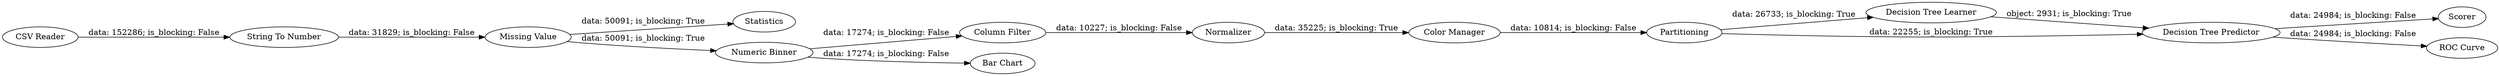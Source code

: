digraph {
	"3127689396923006633_15" [label=Scorer]
	"3127689396923006633_12" [label="Decision Tree Learner"]
	"3127689396923006633_17" [label=Normalizer]
	"3127689396923006633_14" [label="Column Filter"]
	"3127689396923006633_13" [label="Decision Tree Predictor"]
	"3127689396923006633_16" [label="ROC Curve"]
	"3127689396923006633_10" [label=Statistics]
	"3127689396923006633_1" [label="CSV Reader"]
	"3127689396923006633_7" [label="Numeric Binner"]
	"3127689396923006633_11" [label=Partitioning]
	"3127689396923006633_3" [label="String To Number"]
	"3127689396923006633_9" [label="Bar Chart"]
	"3127689396923006633_8" [label="Color Manager"]
	"3127689396923006633_2" [label="Missing Value"]
	"3127689396923006633_2" -> "3127689396923006633_7" [label="data: 50091; is_blocking: True"]
	"3127689396923006633_3" -> "3127689396923006633_2" [label="data: 31829; is_blocking: False"]
	"3127689396923006633_11" -> "3127689396923006633_12" [label="data: 26733; is_blocking: True"]
	"3127689396923006633_11" -> "3127689396923006633_13" [label="data: 22255; is_blocking: True"]
	"3127689396923006633_1" -> "3127689396923006633_3" [label="data: 152286; is_blocking: False"]
	"3127689396923006633_8" -> "3127689396923006633_11" [label="data: 10814; is_blocking: False"]
	"3127689396923006633_13" -> "3127689396923006633_16" [label="data: 24984; is_blocking: False"]
	"3127689396923006633_13" -> "3127689396923006633_15" [label="data: 24984; is_blocking: False"]
	"3127689396923006633_14" -> "3127689396923006633_17" [label="data: 10227; is_blocking: False"]
	"3127689396923006633_12" -> "3127689396923006633_13" [label="object: 2931; is_blocking: True"]
	"3127689396923006633_7" -> "3127689396923006633_14" [label="data: 17274; is_blocking: False"]
	"3127689396923006633_7" -> "3127689396923006633_9" [label="data: 17274; is_blocking: False"]
	"3127689396923006633_17" -> "3127689396923006633_8" [label="data: 35225; is_blocking: True"]
	"3127689396923006633_2" -> "3127689396923006633_10" [label="data: 50091; is_blocking: True"]
	rankdir=LR
}
